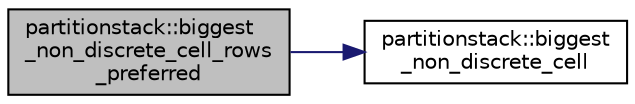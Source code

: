 digraph "partitionstack::biggest_non_discrete_cell_rows_preferred"
{
  edge [fontname="Helvetica",fontsize="10",labelfontname="Helvetica",labelfontsize="10"];
  node [fontname="Helvetica",fontsize="10",shape=record];
  rankdir="LR";
  Node95 [label="partitionstack::biggest\l_non_discrete_cell_rows\l_preferred",height=0.2,width=0.4,color="black", fillcolor="grey75", style="filled", fontcolor="black"];
  Node95 -> Node96 [color="midnightblue",fontsize="10",style="solid",fontname="Helvetica"];
  Node96 [label="partitionstack::biggest\l_non_discrete_cell",height=0.2,width=0.4,color="black", fillcolor="white", style="filled",URL="$d3/d87/classpartitionstack.html#a364dbccc100666a2f567403d0a42ddcc"];
}
